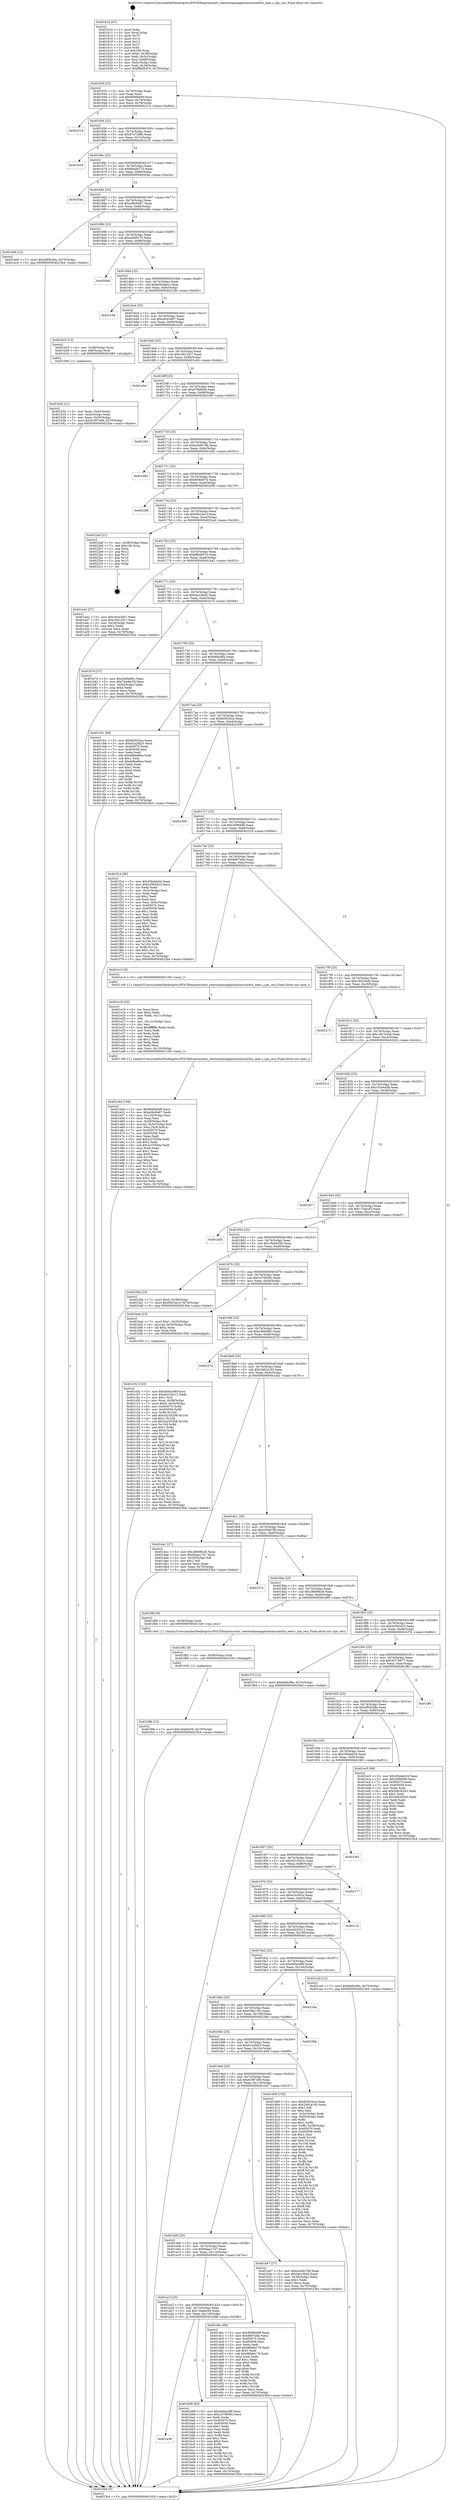 digraph "0x401610" {
  label = "0x401610 (/mnt/c/Users/mathe/Desktop/tcc/POCII/binaries/extr_reactosbaseapplicationscalcfun_ieee.c_rpn_reci_Final-ollvm.out::main(0))"
  labelloc = "t"
  node[shape=record]

  Entry [label="",width=0.3,height=0.3,shape=circle,fillcolor=black,style=filled]
  "0x40163f" [label="{
     0x40163f [23]\l
     | [instrs]\l
     &nbsp;&nbsp;0x40163f \<+3\>: mov -0x70(%rbp),%eax\l
     &nbsp;&nbsp;0x401642 \<+2\>: mov %eax,%ecx\l
     &nbsp;&nbsp;0x401644 \<+6\>: sub $0x8066bbf9,%ecx\l
     &nbsp;&nbsp;0x40164a \<+3\>: mov %eax,-0x74(%rbp)\l
     &nbsp;&nbsp;0x40164d \<+3\>: mov %ecx,-0x78(%rbp)\l
     &nbsp;&nbsp;0x401650 \<+6\>: je 0000000000402314 \<main+0xd04\>\l
  }"]
  "0x402314" [label="{
     0x402314\l
  }", style=dashed]
  "0x401656" [label="{
     0x401656 [22]\l
     | [instrs]\l
     &nbsp;&nbsp;0x401656 \<+5\>: jmp 000000000040165b \<main+0x4b\>\l
     &nbsp;&nbsp;0x40165b \<+3\>: mov -0x74(%rbp),%eax\l
     &nbsp;&nbsp;0x40165e \<+5\>: sub $0x87a72f86,%eax\l
     &nbsp;&nbsp;0x401663 \<+3\>: mov %eax,-0x7c(%rbp)\l
     &nbsp;&nbsp;0x401666 \<+6\>: je 0000000000401b19 \<main+0x509\>\l
  }"]
  Exit [label="",width=0.3,height=0.3,shape=circle,fillcolor=black,style=filled,peripheries=2]
  "0x401b19" [label="{
     0x401b19\l
  }", style=dashed]
  "0x40166c" [label="{
     0x40166c [22]\l
     | [instrs]\l
     &nbsp;&nbsp;0x40166c \<+5\>: jmp 0000000000401671 \<main+0x61\>\l
     &nbsp;&nbsp;0x401671 \<+3\>: mov -0x74(%rbp),%eax\l
     &nbsp;&nbsp;0x401674 \<+5\>: sub $0x9b4dd715,%eax\l
     &nbsp;&nbsp;0x401679 \<+3\>: mov %eax,-0x80(%rbp)\l
     &nbsp;&nbsp;0x40167c \<+6\>: je 000000000040204a \<main+0xa3a\>\l
  }"]
  "0x401f9b" [label="{
     0x401f9b [12]\l
     | [instrs]\l
     &nbsp;&nbsp;0x401f9b \<+7\>: movl $0x19a94256,-0x70(%rbp)\l
     &nbsp;&nbsp;0x401fa2 \<+5\>: jmp 00000000004023b4 \<main+0xda4\>\l
  }"]
  "0x40204a" [label="{
     0x40204a\l
  }", style=dashed]
  "0x401682" [label="{
     0x401682 [25]\l
     | [instrs]\l
     &nbsp;&nbsp;0x401682 \<+5\>: jmp 0000000000401687 \<main+0x77\>\l
     &nbsp;&nbsp;0x401687 \<+3\>: mov -0x74(%rbp),%eax\l
     &nbsp;&nbsp;0x40168a \<+5\>: sub $0xa08c6467,%eax\l
     &nbsp;&nbsp;0x40168f \<+6\>: mov %eax,-0x84(%rbp)\l
     &nbsp;&nbsp;0x401695 \<+6\>: je 0000000000401eb9 \<main+0x8a9\>\l
  }"]
  "0x401f92" [label="{
     0x401f92 [9]\l
     | [instrs]\l
     &nbsp;&nbsp;0x401f92 \<+4\>: mov -0x58(%rbp),%rdi\l
     &nbsp;&nbsp;0x401f96 \<+5\>: call 0000000000401030 \<free@plt\>\l
     | [calls]\l
     &nbsp;&nbsp;0x401030 \{1\} (unknown)\l
  }"]
  "0x401eb9" [label="{
     0x401eb9 [12]\l
     | [instrs]\l
     &nbsp;&nbsp;0x401eb9 \<+7\>: movl $0x2f65e28a,-0x70(%rbp)\l
     &nbsp;&nbsp;0x401ec0 \<+5\>: jmp 00000000004023b4 \<main+0xda4\>\l
  }"]
  "0x40169b" [label="{
     0x40169b [25]\l
     | [instrs]\l
     &nbsp;&nbsp;0x40169b \<+5\>: jmp 00000000004016a0 \<main+0x90\>\l
     &nbsp;&nbsp;0x4016a0 \<+3\>: mov -0x74(%rbp),%eax\l
     &nbsp;&nbsp;0x4016a3 \<+5\>: sub $0xaab0f170,%eax\l
     &nbsp;&nbsp;0x4016a8 \<+6\>: mov %eax,-0x88(%rbp)\l
     &nbsp;&nbsp;0x4016ae \<+6\>: je 00000000004020d0 \<main+0xac0\>\l
  }"]
  "0x401e4d" [label="{
     0x401e4d [108]\l
     | [instrs]\l
     &nbsp;&nbsp;0x401e4d \<+5\>: mov $0x8066bbf9,%ecx\l
     &nbsp;&nbsp;0x401e52 \<+5\>: mov $0xa08c6467,%edx\l
     &nbsp;&nbsp;0x401e57 \<+6\>: mov -0x120(%rbp),%esi\l
     &nbsp;&nbsp;0x401e5d \<+3\>: imul %eax,%esi\l
     &nbsp;&nbsp;0x401e60 \<+4\>: mov -0x58(%rbp),%r8\l
     &nbsp;&nbsp;0x401e64 \<+4\>: movslq -0x5c(%rbp),%r9\l
     &nbsp;&nbsp;0x401e68 \<+4\>: mov %esi,(%r8,%r9,4)\l
     &nbsp;&nbsp;0x401e6c \<+7\>: mov 0x405070,%eax\l
     &nbsp;&nbsp;0x401e73 \<+7\>: mov 0x405058,%esi\l
     &nbsp;&nbsp;0x401e7a \<+2\>: mov %eax,%edi\l
     &nbsp;&nbsp;0x401e7c \<+6\>: add $0x3c3765da,%edi\l
     &nbsp;&nbsp;0x401e82 \<+3\>: sub $0x1,%edi\l
     &nbsp;&nbsp;0x401e85 \<+6\>: sub $0x3c3765da,%edi\l
     &nbsp;&nbsp;0x401e8b \<+3\>: imul %edi,%eax\l
     &nbsp;&nbsp;0x401e8e \<+3\>: and $0x1,%eax\l
     &nbsp;&nbsp;0x401e91 \<+3\>: cmp $0x0,%eax\l
     &nbsp;&nbsp;0x401e94 \<+4\>: sete %r10b\l
     &nbsp;&nbsp;0x401e98 \<+3\>: cmp $0xa,%esi\l
     &nbsp;&nbsp;0x401e9b \<+4\>: setl %r11b\l
     &nbsp;&nbsp;0x401e9f \<+3\>: mov %r10b,%bl\l
     &nbsp;&nbsp;0x401ea2 \<+3\>: and %r11b,%bl\l
     &nbsp;&nbsp;0x401ea5 \<+3\>: xor %r11b,%r10b\l
     &nbsp;&nbsp;0x401ea8 \<+3\>: or %r10b,%bl\l
     &nbsp;&nbsp;0x401eab \<+3\>: test $0x1,%bl\l
     &nbsp;&nbsp;0x401eae \<+3\>: cmovne %edx,%ecx\l
     &nbsp;&nbsp;0x401eb1 \<+3\>: mov %ecx,-0x70(%rbp)\l
     &nbsp;&nbsp;0x401eb4 \<+5\>: jmp 00000000004023b4 \<main+0xda4\>\l
  }"]
  "0x4020d0" [label="{
     0x4020d0\l
  }", style=dashed]
  "0x4016b4" [label="{
     0x4016b4 [25]\l
     | [instrs]\l
     &nbsp;&nbsp;0x4016b4 \<+5\>: jmp 00000000004016b9 \<main+0xa9\>\l
     &nbsp;&nbsp;0x4016b9 \<+3\>: mov -0x74(%rbp),%eax\l
     &nbsp;&nbsp;0x4016bc \<+5\>: sub $0xb040decc,%eax\l
     &nbsp;&nbsp;0x4016c1 \<+6\>: mov %eax,-0x8c(%rbp)\l
     &nbsp;&nbsp;0x4016c7 \<+6\>: je 000000000040216b \<main+0xb5b\>\l
  }"]
  "0x401e19" [label="{
     0x401e19 [52]\l
     | [instrs]\l
     &nbsp;&nbsp;0x401e19 \<+2\>: xor %ecx,%ecx\l
     &nbsp;&nbsp;0x401e1b \<+5\>: mov $0x2,%edx\l
     &nbsp;&nbsp;0x401e20 \<+6\>: mov %edx,-0x11c(%rbp)\l
     &nbsp;&nbsp;0x401e26 \<+1\>: cltd\l
     &nbsp;&nbsp;0x401e27 \<+6\>: mov -0x11c(%rbp),%esi\l
     &nbsp;&nbsp;0x401e2d \<+2\>: idiv %esi\l
     &nbsp;&nbsp;0x401e2f \<+6\>: imul $0xfffffffe,%edx,%edx\l
     &nbsp;&nbsp;0x401e35 \<+2\>: mov %ecx,%edi\l
     &nbsp;&nbsp;0x401e37 \<+2\>: sub %edx,%edi\l
     &nbsp;&nbsp;0x401e39 \<+2\>: mov %ecx,%edx\l
     &nbsp;&nbsp;0x401e3b \<+3\>: sub $0x1,%edx\l
     &nbsp;&nbsp;0x401e3e \<+2\>: add %edx,%edi\l
     &nbsp;&nbsp;0x401e40 \<+2\>: sub %edi,%ecx\l
     &nbsp;&nbsp;0x401e42 \<+6\>: mov %ecx,-0x120(%rbp)\l
     &nbsp;&nbsp;0x401e48 \<+5\>: call 0000000000401160 \<next_i\>\l
     | [calls]\l
     &nbsp;&nbsp;0x401160 \{1\} (/mnt/c/Users/mathe/Desktop/tcc/POCII/binaries/extr_reactosbaseapplicationscalcfun_ieee.c_rpn_reci_Final-ollvm.out::next_i)\l
  }"]
  "0x40216b" [label="{
     0x40216b\l
  }", style=dashed]
  "0x4016cd" [label="{
     0x4016cd [25]\l
     | [instrs]\l
     &nbsp;&nbsp;0x4016cd \<+5\>: jmp 00000000004016d2 \<main+0xc2\>\l
     &nbsp;&nbsp;0x4016d2 \<+3\>: mov -0x74(%rbp),%eax\l
     &nbsp;&nbsp;0x4016d5 \<+5\>: sub $0xc0c43d07,%eax\l
     &nbsp;&nbsp;0x4016da \<+6\>: mov %eax,-0x90(%rbp)\l
     &nbsp;&nbsp;0x4016e0 \<+6\>: je 0000000000401b25 \<main+0x515\>\l
  }"]
  "0x401c02" [label="{
     0x401c02 [163]\l
     | [instrs]\l
     &nbsp;&nbsp;0x401c02 \<+5\>: mov $0x4b0acd8f,%ecx\l
     &nbsp;&nbsp;0x401c07 \<+5\>: mov $0x44220c12,%edx\l
     &nbsp;&nbsp;0x401c0c \<+3\>: mov $0x1,%sil\l
     &nbsp;&nbsp;0x401c0f \<+4\>: mov %rax,-0x58(%rbp)\l
     &nbsp;&nbsp;0x401c13 \<+7\>: movl $0x0,-0x5c(%rbp)\l
     &nbsp;&nbsp;0x401c1a \<+8\>: mov 0x405070,%r8d\l
     &nbsp;&nbsp;0x401c22 \<+8\>: mov 0x405058,%r9d\l
     &nbsp;&nbsp;0x401c2a \<+3\>: mov %r8d,%r10d\l
     &nbsp;&nbsp;0x401c2d \<+7\>: add $0x3a235208,%r10d\l
     &nbsp;&nbsp;0x401c34 \<+4\>: sub $0x1,%r10d\l
     &nbsp;&nbsp;0x401c38 \<+7\>: sub $0x3a235208,%r10d\l
     &nbsp;&nbsp;0x401c3f \<+4\>: imul %r10d,%r8d\l
     &nbsp;&nbsp;0x401c43 \<+4\>: and $0x1,%r8d\l
     &nbsp;&nbsp;0x401c47 \<+4\>: cmp $0x0,%r8d\l
     &nbsp;&nbsp;0x401c4b \<+4\>: sete %r11b\l
     &nbsp;&nbsp;0x401c4f \<+4\>: cmp $0xa,%r9d\l
     &nbsp;&nbsp;0x401c53 \<+3\>: setl %bl\l
     &nbsp;&nbsp;0x401c56 \<+3\>: mov %r11b,%r14b\l
     &nbsp;&nbsp;0x401c59 \<+4\>: xor $0xff,%r14b\l
     &nbsp;&nbsp;0x401c5d \<+3\>: mov %bl,%r15b\l
     &nbsp;&nbsp;0x401c60 \<+4\>: xor $0xff,%r15b\l
     &nbsp;&nbsp;0x401c64 \<+4\>: xor $0x1,%sil\l
     &nbsp;&nbsp;0x401c68 \<+3\>: mov %r14b,%r12b\l
     &nbsp;&nbsp;0x401c6b \<+4\>: and $0xff,%r12b\l
     &nbsp;&nbsp;0x401c6f \<+3\>: and %sil,%r11b\l
     &nbsp;&nbsp;0x401c72 \<+3\>: mov %r15b,%r13b\l
     &nbsp;&nbsp;0x401c75 \<+4\>: and $0xff,%r13b\l
     &nbsp;&nbsp;0x401c79 \<+3\>: and %sil,%bl\l
     &nbsp;&nbsp;0x401c7c \<+3\>: or %r11b,%r12b\l
     &nbsp;&nbsp;0x401c7f \<+3\>: or %bl,%r13b\l
     &nbsp;&nbsp;0x401c82 \<+3\>: xor %r13b,%r12b\l
     &nbsp;&nbsp;0x401c85 \<+3\>: or %r15b,%r14b\l
     &nbsp;&nbsp;0x401c88 \<+4\>: xor $0xff,%r14b\l
     &nbsp;&nbsp;0x401c8c \<+4\>: or $0x1,%sil\l
     &nbsp;&nbsp;0x401c90 \<+3\>: and %sil,%r14b\l
     &nbsp;&nbsp;0x401c93 \<+3\>: or %r14b,%r12b\l
     &nbsp;&nbsp;0x401c96 \<+4\>: test $0x1,%r12b\l
     &nbsp;&nbsp;0x401c9a \<+3\>: cmovne %edx,%ecx\l
     &nbsp;&nbsp;0x401c9d \<+3\>: mov %ecx,-0x70(%rbp)\l
     &nbsp;&nbsp;0x401ca0 \<+5\>: jmp 00000000004023b4 \<main+0xda4\>\l
  }"]
  "0x401b25" [label="{
     0x401b25 [13]\l
     | [instrs]\l
     &nbsp;&nbsp;0x401b25 \<+4\>: mov -0x48(%rbp),%rax\l
     &nbsp;&nbsp;0x401b29 \<+4\>: mov 0x8(%rax),%rdi\l
     &nbsp;&nbsp;0x401b2d \<+5\>: call 0000000000401060 \<atoi@plt\>\l
     | [calls]\l
     &nbsp;&nbsp;0x401060 \{1\} (unknown)\l
  }"]
  "0x4016e6" [label="{
     0x4016e6 [25]\l
     | [instrs]\l
     &nbsp;&nbsp;0x4016e6 \<+5\>: jmp 00000000004016eb \<main+0xdb\>\l
     &nbsp;&nbsp;0x4016eb \<+3\>: mov -0x74(%rbp),%eax\l
     &nbsp;&nbsp;0x4016ee \<+5\>: sub $0xc5d125c7,%eax\l
     &nbsp;&nbsp;0x4016f3 \<+6\>: mov %eax,-0x94(%rbp)\l
     &nbsp;&nbsp;0x4016f9 \<+6\>: je 0000000000401a5d \<main+0x44d\>\l
  }"]
  "0x401a38" [label="{
     0x401a38\l
  }", style=dashed]
  "0x401a5d" [label="{
     0x401a5d\l
  }", style=dashed]
  "0x4016ff" [label="{
     0x4016ff [25]\l
     | [instrs]\l
     &nbsp;&nbsp;0x4016ff \<+5\>: jmp 0000000000401704 \<main+0xf4\>\l
     &nbsp;&nbsp;0x401704 \<+3\>: mov -0x74(%rbp),%eax\l
     &nbsp;&nbsp;0x401707 \<+5\>: sub $0xd7f6d93b,%eax\l
     &nbsp;&nbsp;0x40170c \<+6\>: mov %eax,-0x98(%rbp)\l
     &nbsp;&nbsp;0x401712 \<+6\>: je 0000000000401fd5 \<main+0x9c5\>\l
  }"]
  "0x401b98" [label="{
     0x401b98 [83]\l
     | [instrs]\l
     &nbsp;&nbsp;0x401b98 \<+5\>: mov $0x4b0acd8f,%eax\l
     &nbsp;&nbsp;0x401b9d \<+5\>: mov $0x1e70859c,%ecx\l
     &nbsp;&nbsp;0x401ba2 \<+2\>: xor %edx,%edx\l
     &nbsp;&nbsp;0x401ba4 \<+7\>: mov 0x405070,%esi\l
     &nbsp;&nbsp;0x401bab \<+7\>: mov 0x405058,%edi\l
     &nbsp;&nbsp;0x401bb2 \<+3\>: sub $0x1,%edx\l
     &nbsp;&nbsp;0x401bb5 \<+3\>: mov %esi,%r8d\l
     &nbsp;&nbsp;0x401bb8 \<+3\>: add %edx,%r8d\l
     &nbsp;&nbsp;0x401bbb \<+4\>: imul %r8d,%esi\l
     &nbsp;&nbsp;0x401bbf \<+3\>: and $0x1,%esi\l
     &nbsp;&nbsp;0x401bc2 \<+3\>: cmp $0x0,%esi\l
     &nbsp;&nbsp;0x401bc5 \<+4\>: sete %r9b\l
     &nbsp;&nbsp;0x401bc9 \<+3\>: cmp $0xa,%edi\l
     &nbsp;&nbsp;0x401bcc \<+4\>: setl %r10b\l
     &nbsp;&nbsp;0x401bd0 \<+3\>: mov %r9b,%r11b\l
     &nbsp;&nbsp;0x401bd3 \<+3\>: and %r10b,%r11b\l
     &nbsp;&nbsp;0x401bd6 \<+3\>: xor %r10b,%r9b\l
     &nbsp;&nbsp;0x401bd9 \<+3\>: or %r9b,%r11b\l
     &nbsp;&nbsp;0x401bdc \<+4\>: test $0x1,%r11b\l
     &nbsp;&nbsp;0x401be0 \<+3\>: cmovne %ecx,%eax\l
     &nbsp;&nbsp;0x401be3 \<+3\>: mov %eax,-0x70(%rbp)\l
     &nbsp;&nbsp;0x401be6 \<+5\>: jmp 00000000004023b4 \<main+0xda4\>\l
  }"]
  "0x401fd5" [label="{
     0x401fd5\l
  }", style=dashed]
  "0x401718" [label="{
     0x401718 [25]\l
     | [instrs]\l
     &nbsp;&nbsp;0x401718 \<+5\>: jmp 000000000040171d \<main+0x10d\>\l
     &nbsp;&nbsp;0x40171d \<+3\>: mov -0x74(%rbp),%eax\l
     &nbsp;&nbsp;0x401720 \<+5\>: sub $0xe2e0b7db,%eax\l
     &nbsp;&nbsp;0x401725 \<+6\>: mov %eax,-0x9c(%rbp)\l
     &nbsp;&nbsp;0x40172b \<+6\>: je 0000000000401b62 \<main+0x552\>\l
  }"]
  "0x401a1f" [label="{
     0x401a1f [25]\l
     | [instrs]\l
     &nbsp;&nbsp;0x401a1f \<+5\>: jmp 0000000000401a24 \<main+0x414\>\l
     &nbsp;&nbsp;0x401a24 \<+3\>: mov -0x74(%rbp),%eax\l
     &nbsp;&nbsp;0x401a27 \<+5\>: sub $0x744dec59,%eax\l
     &nbsp;&nbsp;0x401a2c \<+6\>: mov %eax,-0x118(%rbp)\l
     &nbsp;&nbsp;0x401a32 \<+6\>: je 0000000000401b98 \<main+0x588\>\l
  }"]
  "0x401b62" [label="{
     0x401b62\l
  }", style=dashed]
  "0x401731" [label="{
     0x401731 [25]\l
     | [instrs]\l
     &nbsp;&nbsp;0x401731 \<+5\>: jmp 0000000000401736 \<main+0x126\>\l
     &nbsp;&nbsp;0x401736 \<+3\>: mov -0x74(%rbp),%eax\l
     &nbsp;&nbsp;0x401739 \<+5\>: sub $0xf0084074,%eax\l
     &nbsp;&nbsp;0x40173e \<+6\>: mov %eax,-0xa0(%rbp)\l
     &nbsp;&nbsp;0x401744 \<+6\>: je 0000000000402289 \<main+0xc79\>\l
  }"]
  "0x401dbc" [label="{
     0x401dbc [88]\l
     | [instrs]\l
     &nbsp;&nbsp;0x401dbc \<+5\>: mov $0x8066bbf9,%eax\l
     &nbsp;&nbsp;0x401dc1 \<+5\>: mov $0x8667abb,%ecx\l
     &nbsp;&nbsp;0x401dc6 \<+7\>: mov 0x405070,%edx\l
     &nbsp;&nbsp;0x401dcd \<+7\>: mov 0x405058,%esi\l
     &nbsp;&nbsp;0x401dd4 \<+2\>: mov %edx,%edi\l
     &nbsp;&nbsp;0x401dd6 \<+6\>: add $0x96b9e178,%edi\l
     &nbsp;&nbsp;0x401ddc \<+3\>: sub $0x1,%edi\l
     &nbsp;&nbsp;0x401ddf \<+6\>: sub $0x96b9e178,%edi\l
     &nbsp;&nbsp;0x401de5 \<+3\>: imul %edi,%edx\l
     &nbsp;&nbsp;0x401de8 \<+3\>: and $0x1,%edx\l
     &nbsp;&nbsp;0x401deb \<+3\>: cmp $0x0,%edx\l
     &nbsp;&nbsp;0x401dee \<+4\>: sete %r8b\l
     &nbsp;&nbsp;0x401df2 \<+3\>: cmp $0xa,%esi\l
     &nbsp;&nbsp;0x401df5 \<+4\>: setl %r9b\l
     &nbsp;&nbsp;0x401df9 \<+3\>: mov %r8b,%r10b\l
     &nbsp;&nbsp;0x401dfc \<+3\>: and %r9b,%r10b\l
     &nbsp;&nbsp;0x401dff \<+3\>: xor %r9b,%r8b\l
     &nbsp;&nbsp;0x401e02 \<+3\>: or %r8b,%r10b\l
     &nbsp;&nbsp;0x401e05 \<+4\>: test $0x1,%r10b\l
     &nbsp;&nbsp;0x401e09 \<+3\>: cmovne %ecx,%eax\l
     &nbsp;&nbsp;0x401e0c \<+3\>: mov %eax,-0x70(%rbp)\l
     &nbsp;&nbsp;0x401e0f \<+5\>: jmp 00000000004023b4 \<main+0xda4\>\l
  }"]
  "0x402289" [label="{
     0x402289\l
  }", style=dashed]
  "0x40174a" [label="{
     0x40174a [25]\l
     | [instrs]\l
     &nbsp;&nbsp;0x40174a \<+5\>: jmp 000000000040174f \<main+0x13f\>\l
     &nbsp;&nbsp;0x40174f \<+3\>: mov -0x74(%rbp),%eax\l
     &nbsp;&nbsp;0x401752 \<+5\>: sub $0xf5b1be1f,%eax\l
     &nbsp;&nbsp;0x401757 \<+6\>: mov %eax,-0xa4(%rbp)\l
     &nbsp;&nbsp;0x40175d \<+6\>: je 00000000004022ad \<main+0xc9d\>\l
  }"]
  "0x401a06" [label="{
     0x401a06 [25]\l
     | [instrs]\l
     &nbsp;&nbsp;0x401a06 \<+5\>: jmp 0000000000401a0b \<main+0x3fb\>\l
     &nbsp;&nbsp;0x401a0b \<+3\>: mov -0x74(%rbp),%eax\l
     &nbsp;&nbsp;0x401a0e \<+5\>: sub $0x6baa1747,%eax\l
     &nbsp;&nbsp;0x401a13 \<+6\>: mov %eax,-0x114(%rbp)\l
     &nbsp;&nbsp;0x401a19 \<+6\>: je 0000000000401dbc \<main+0x7ac\>\l
  }"]
  "0x4022ad" [label="{
     0x4022ad [21]\l
     | [instrs]\l
     &nbsp;&nbsp;0x4022ad \<+3\>: mov -0x38(%rbp),%eax\l
     &nbsp;&nbsp;0x4022b0 \<+7\>: add $0x108,%rsp\l
     &nbsp;&nbsp;0x4022b7 \<+1\>: pop %rbx\l
     &nbsp;&nbsp;0x4022b8 \<+2\>: pop %r12\l
     &nbsp;&nbsp;0x4022ba \<+2\>: pop %r13\l
     &nbsp;&nbsp;0x4022bc \<+2\>: pop %r14\l
     &nbsp;&nbsp;0x4022be \<+2\>: pop %r15\l
     &nbsp;&nbsp;0x4022c0 \<+1\>: pop %rbp\l
     &nbsp;&nbsp;0x4022c1 \<+1\>: ret\l
  }"]
  "0x401763" [label="{
     0x401763 [25]\l
     | [instrs]\l
     &nbsp;&nbsp;0x401763 \<+5\>: jmp 0000000000401768 \<main+0x158\>\l
     &nbsp;&nbsp;0x401768 \<+3\>: mov -0x74(%rbp),%eax\l
     &nbsp;&nbsp;0x40176b \<+5\>: sub $0xf8b06470,%eax\l
     &nbsp;&nbsp;0x401770 \<+6\>: mov %eax,-0xa8(%rbp)\l
     &nbsp;&nbsp;0x401776 \<+6\>: je 0000000000401a42 \<main+0x432\>\l
  }"]
  "0x401b47" [label="{
     0x401b47 [27]\l
     | [instrs]\l
     &nbsp;&nbsp;0x401b47 \<+5\>: mov $0xe2e0b7db,%eax\l
     &nbsp;&nbsp;0x401b4c \<+5\>: mov $0xfae10b45,%ecx\l
     &nbsp;&nbsp;0x401b51 \<+3\>: mov -0x30(%rbp),%edx\l
     &nbsp;&nbsp;0x401b54 \<+3\>: cmp $0x1,%edx\l
     &nbsp;&nbsp;0x401b57 \<+3\>: cmovl %ecx,%eax\l
     &nbsp;&nbsp;0x401b5a \<+3\>: mov %eax,-0x70(%rbp)\l
     &nbsp;&nbsp;0x401b5d \<+5\>: jmp 00000000004023b4 \<main+0xda4\>\l
  }"]
  "0x401a42" [label="{
     0x401a42 [27]\l
     | [instrs]\l
     &nbsp;&nbsp;0x401a42 \<+5\>: mov $0xc0c43d07,%eax\l
     &nbsp;&nbsp;0x401a47 \<+5\>: mov $0xc5d125c7,%ecx\l
     &nbsp;&nbsp;0x401a4c \<+3\>: mov -0x34(%rbp),%edx\l
     &nbsp;&nbsp;0x401a4f \<+3\>: cmp $0x2,%edx\l
     &nbsp;&nbsp;0x401a52 \<+3\>: cmovne %ecx,%eax\l
     &nbsp;&nbsp;0x401a55 \<+3\>: mov %eax,-0x70(%rbp)\l
     &nbsp;&nbsp;0x401a58 \<+5\>: jmp 00000000004023b4 \<main+0xda4\>\l
  }"]
  "0x40177c" [label="{
     0x40177c [25]\l
     | [instrs]\l
     &nbsp;&nbsp;0x40177c \<+5\>: jmp 0000000000401781 \<main+0x171\>\l
     &nbsp;&nbsp;0x401781 \<+3\>: mov -0x74(%rbp),%eax\l
     &nbsp;&nbsp;0x401784 \<+5\>: sub $0xfae10b45,%eax\l
     &nbsp;&nbsp;0x401789 \<+6\>: mov %eax,-0xac(%rbp)\l
     &nbsp;&nbsp;0x40178f \<+6\>: je 0000000000401b7d \<main+0x56d\>\l
  }"]
  "0x4023b4" [label="{
     0x4023b4 [5]\l
     | [instrs]\l
     &nbsp;&nbsp;0x4023b4 \<+5\>: jmp 000000000040163f \<main+0x2f\>\l
  }"]
  "0x401610" [label="{
     0x401610 [47]\l
     | [instrs]\l
     &nbsp;&nbsp;0x401610 \<+1\>: push %rbp\l
     &nbsp;&nbsp;0x401611 \<+3\>: mov %rsp,%rbp\l
     &nbsp;&nbsp;0x401614 \<+2\>: push %r15\l
     &nbsp;&nbsp;0x401616 \<+2\>: push %r14\l
     &nbsp;&nbsp;0x401618 \<+2\>: push %r13\l
     &nbsp;&nbsp;0x40161a \<+2\>: push %r12\l
     &nbsp;&nbsp;0x40161c \<+1\>: push %rbx\l
     &nbsp;&nbsp;0x40161d \<+7\>: sub $0x108,%rsp\l
     &nbsp;&nbsp;0x401624 \<+7\>: movl $0x0,-0x38(%rbp)\l
     &nbsp;&nbsp;0x40162b \<+3\>: mov %edi,-0x3c(%rbp)\l
     &nbsp;&nbsp;0x40162e \<+4\>: mov %rsi,-0x48(%rbp)\l
     &nbsp;&nbsp;0x401632 \<+3\>: mov -0x3c(%rbp),%edi\l
     &nbsp;&nbsp;0x401635 \<+3\>: mov %edi,-0x34(%rbp)\l
     &nbsp;&nbsp;0x401638 \<+7\>: movl $0xf8b06470,-0x70(%rbp)\l
  }"]
  "0x401b32" [label="{
     0x401b32 [21]\l
     | [instrs]\l
     &nbsp;&nbsp;0x401b32 \<+3\>: mov %eax,-0x4c(%rbp)\l
     &nbsp;&nbsp;0x401b35 \<+3\>: mov -0x4c(%rbp),%eax\l
     &nbsp;&nbsp;0x401b38 \<+3\>: mov %eax,-0x30(%rbp)\l
     &nbsp;&nbsp;0x401b3b \<+7\>: movl $0x61f87ed9,-0x70(%rbp)\l
     &nbsp;&nbsp;0x401b42 \<+5\>: jmp 00000000004023b4 \<main+0xda4\>\l
  }"]
  "0x4019ed" [label="{
     0x4019ed [25]\l
     | [instrs]\l
     &nbsp;&nbsp;0x4019ed \<+5\>: jmp 00000000004019f2 \<main+0x3e2\>\l
     &nbsp;&nbsp;0x4019f2 \<+3\>: mov -0x74(%rbp),%eax\l
     &nbsp;&nbsp;0x4019f5 \<+5\>: sub $0x61f87ed9,%eax\l
     &nbsp;&nbsp;0x4019fa \<+6\>: mov %eax,-0x110(%rbp)\l
     &nbsp;&nbsp;0x401a00 \<+6\>: je 0000000000401b47 \<main+0x537\>\l
  }"]
  "0x401b7d" [label="{
     0x401b7d [27]\l
     | [instrs]\l
     &nbsp;&nbsp;0x401b7d \<+5\>: mov $0x246b6f0c,%eax\l
     &nbsp;&nbsp;0x401b82 \<+5\>: mov $0x744dec59,%ecx\l
     &nbsp;&nbsp;0x401b87 \<+3\>: mov -0x30(%rbp),%edx\l
     &nbsp;&nbsp;0x401b8a \<+3\>: cmp $0x0,%edx\l
     &nbsp;&nbsp;0x401b8d \<+3\>: cmove %ecx,%eax\l
     &nbsp;&nbsp;0x401b90 \<+3\>: mov %eax,-0x70(%rbp)\l
     &nbsp;&nbsp;0x401b93 \<+5\>: jmp 00000000004023b4 \<main+0xda4\>\l
  }"]
  "0x401795" [label="{
     0x401795 [25]\l
     | [instrs]\l
     &nbsp;&nbsp;0x401795 \<+5\>: jmp 000000000040179a \<main+0x18a\>\l
     &nbsp;&nbsp;0x40179a \<+3\>: mov -0x74(%rbp),%eax\l
     &nbsp;&nbsp;0x40179d \<+5\>: sub $0xfdd0cf8a,%eax\l
     &nbsp;&nbsp;0x4017a2 \<+6\>: mov %eax,-0xb0(%rbp)\l
     &nbsp;&nbsp;0x4017a8 \<+6\>: je 0000000000401cb1 \<main+0x6a1\>\l
  }"]
  "0x401d09" [label="{
     0x401d09 [152]\l
     | [instrs]\l
     &nbsp;&nbsp;0x401d09 \<+5\>: mov $0xfe3034ca,%eax\l
     &nbsp;&nbsp;0x401d0e \<+5\>: mov $0x2482a193,%ecx\l
     &nbsp;&nbsp;0x401d13 \<+2\>: mov $0x1,%dl\l
     &nbsp;&nbsp;0x401d15 \<+2\>: xor %esi,%esi\l
     &nbsp;&nbsp;0x401d17 \<+3\>: mov -0x5c(%rbp),%edi\l
     &nbsp;&nbsp;0x401d1a \<+3\>: cmp -0x50(%rbp),%edi\l
     &nbsp;&nbsp;0x401d1d \<+4\>: setl %r8b\l
     &nbsp;&nbsp;0x401d21 \<+4\>: and $0x1,%r8b\l
     &nbsp;&nbsp;0x401d25 \<+4\>: mov %r8b,-0x29(%rbp)\l
     &nbsp;&nbsp;0x401d29 \<+7\>: mov 0x405070,%edi\l
     &nbsp;&nbsp;0x401d30 \<+8\>: mov 0x405058,%r9d\l
     &nbsp;&nbsp;0x401d38 \<+3\>: sub $0x1,%esi\l
     &nbsp;&nbsp;0x401d3b \<+3\>: mov %edi,%r10d\l
     &nbsp;&nbsp;0x401d3e \<+3\>: add %esi,%r10d\l
     &nbsp;&nbsp;0x401d41 \<+4\>: imul %r10d,%edi\l
     &nbsp;&nbsp;0x401d45 \<+3\>: and $0x1,%edi\l
     &nbsp;&nbsp;0x401d48 \<+3\>: cmp $0x0,%edi\l
     &nbsp;&nbsp;0x401d4b \<+4\>: sete %r8b\l
     &nbsp;&nbsp;0x401d4f \<+4\>: cmp $0xa,%r9d\l
     &nbsp;&nbsp;0x401d53 \<+4\>: setl %r11b\l
     &nbsp;&nbsp;0x401d57 \<+3\>: mov %r8b,%bl\l
     &nbsp;&nbsp;0x401d5a \<+3\>: xor $0xff,%bl\l
     &nbsp;&nbsp;0x401d5d \<+3\>: mov %r11b,%r14b\l
     &nbsp;&nbsp;0x401d60 \<+4\>: xor $0xff,%r14b\l
     &nbsp;&nbsp;0x401d64 \<+3\>: xor $0x1,%dl\l
     &nbsp;&nbsp;0x401d67 \<+3\>: mov %bl,%r15b\l
     &nbsp;&nbsp;0x401d6a \<+4\>: and $0xff,%r15b\l
     &nbsp;&nbsp;0x401d6e \<+3\>: and %dl,%r8b\l
     &nbsp;&nbsp;0x401d71 \<+3\>: mov %r14b,%r12b\l
     &nbsp;&nbsp;0x401d74 \<+4\>: and $0xff,%r12b\l
     &nbsp;&nbsp;0x401d78 \<+3\>: and %dl,%r11b\l
     &nbsp;&nbsp;0x401d7b \<+3\>: or %r8b,%r15b\l
     &nbsp;&nbsp;0x401d7e \<+3\>: or %r11b,%r12b\l
     &nbsp;&nbsp;0x401d81 \<+3\>: xor %r12b,%r15b\l
     &nbsp;&nbsp;0x401d84 \<+3\>: or %r14b,%bl\l
     &nbsp;&nbsp;0x401d87 \<+3\>: xor $0xff,%bl\l
     &nbsp;&nbsp;0x401d8a \<+3\>: or $0x1,%dl\l
     &nbsp;&nbsp;0x401d8d \<+2\>: and %dl,%bl\l
     &nbsp;&nbsp;0x401d8f \<+3\>: or %bl,%r15b\l
     &nbsp;&nbsp;0x401d92 \<+4\>: test $0x1,%r15b\l
     &nbsp;&nbsp;0x401d96 \<+3\>: cmovne %ecx,%eax\l
     &nbsp;&nbsp;0x401d99 \<+3\>: mov %eax,-0x70(%rbp)\l
     &nbsp;&nbsp;0x401d9c \<+5\>: jmp 00000000004023b4 \<main+0xda4\>\l
  }"]
  "0x401cb1" [label="{
     0x401cb1 [88]\l
     | [instrs]\l
     &nbsp;&nbsp;0x401cb1 \<+5\>: mov $0xfe3034ca,%eax\l
     &nbsp;&nbsp;0x401cb6 \<+5\>: mov $0x61a2fd23,%ecx\l
     &nbsp;&nbsp;0x401cbb \<+7\>: mov 0x405070,%edx\l
     &nbsp;&nbsp;0x401cc2 \<+7\>: mov 0x405058,%esi\l
     &nbsp;&nbsp;0x401cc9 \<+2\>: mov %edx,%edi\l
     &nbsp;&nbsp;0x401ccb \<+6\>: add $0x6d8ad6ee,%edi\l
     &nbsp;&nbsp;0x401cd1 \<+3\>: sub $0x1,%edi\l
     &nbsp;&nbsp;0x401cd4 \<+6\>: sub $0x6d8ad6ee,%edi\l
     &nbsp;&nbsp;0x401cda \<+3\>: imul %edi,%edx\l
     &nbsp;&nbsp;0x401cdd \<+3\>: and $0x1,%edx\l
     &nbsp;&nbsp;0x401ce0 \<+3\>: cmp $0x0,%edx\l
     &nbsp;&nbsp;0x401ce3 \<+4\>: sete %r8b\l
     &nbsp;&nbsp;0x401ce7 \<+3\>: cmp $0xa,%esi\l
     &nbsp;&nbsp;0x401cea \<+4\>: setl %r9b\l
     &nbsp;&nbsp;0x401cee \<+3\>: mov %r8b,%r10b\l
     &nbsp;&nbsp;0x401cf1 \<+3\>: and %r9b,%r10b\l
     &nbsp;&nbsp;0x401cf4 \<+3\>: xor %r9b,%r8b\l
     &nbsp;&nbsp;0x401cf7 \<+3\>: or %r8b,%r10b\l
     &nbsp;&nbsp;0x401cfa \<+4\>: test $0x1,%r10b\l
     &nbsp;&nbsp;0x401cfe \<+3\>: cmovne %ecx,%eax\l
     &nbsp;&nbsp;0x401d01 \<+3\>: mov %eax,-0x70(%rbp)\l
     &nbsp;&nbsp;0x401d04 \<+5\>: jmp 00000000004023b4 \<main+0xda4\>\l
  }"]
  "0x4017ae" [label="{
     0x4017ae [25]\l
     | [instrs]\l
     &nbsp;&nbsp;0x4017ae \<+5\>: jmp 00000000004017b3 \<main+0x1a3\>\l
     &nbsp;&nbsp;0x4017b3 \<+3\>: mov -0x74(%rbp),%eax\l
     &nbsp;&nbsp;0x4017b6 \<+5\>: sub $0xfe3034ca,%eax\l
     &nbsp;&nbsp;0x4017bb \<+6\>: mov %eax,-0xb4(%rbp)\l
     &nbsp;&nbsp;0x4017c1 \<+6\>: je 0000000000402308 \<main+0xcf8\>\l
  }"]
  "0x4019d4" [label="{
     0x4019d4 [25]\l
     | [instrs]\l
     &nbsp;&nbsp;0x4019d4 \<+5\>: jmp 00000000004019d9 \<main+0x3c9\>\l
     &nbsp;&nbsp;0x4019d9 \<+3\>: mov -0x74(%rbp),%eax\l
     &nbsp;&nbsp;0x4019dc \<+5\>: sub $0x61a2fd23,%eax\l
     &nbsp;&nbsp;0x4019e1 \<+6\>: mov %eax,-0x10c(%rbp)\l
     &nbsp;&nbsp;0x4019e7 \<+6\>: je 0000000000401d09 \<main+0x6f9\>\l
  }"]
  "0x402308" [label="{
     0x402308\l
  }", style=dashed]
  "0x4017c7" [label="{
     0x4017c7 [25]\l
     | [instrs]\l
     &nbsp;&nbsp;0x4017c7 \<+5\>: jmp 00000000004017cc \<main+0x1bc\>\l
     &nbsp;&nbsp;0x4017cc \<+3\>: mov -0x74(%rbp),%eax\l
     &nbsp;&nbsp;0x4017cf \<+5\>: sub $0x2099498,%eax\l
     &nbsp;&nbsp;0x4017d4 \<+6\>: mov %eax,-0xb8(%rbp)\l
     &nbsp;&nbsp;0x4017da \<+6\>: je 0000000000401f1d \<main+0x90d\>\l
  }"]
  "0x40239b" [label="{
     0x40239b\l
  }", style=dashed]
  "0x401f1d" [label="{
     0x401f1d [96]\l
     | [instrs]\l
     &nbsp;&nbsp;0x401f1d \<+5\>: mov $0x35bdab34,%eax\l
     &nbsp;&nbsp;0x401f22 \<+5\>: mov $0x2e563d23,%ecx\l
     &nbsp;&nbsp;0x401f27 \<+2\>: xor %edx,%edx\l
     &nbsp;&nbsp;0x401f29 \<+3\>: mov -0x5c(%rbp),%esi\l
     &nbsp;&nbsp;0x401f2c \<+2\>: mov %edx,%edi\l
     &nbsp;&nbsp;0x401f2e \<+3\>: sub $0x1,%edi\l
     &nbsp;&nbsp;0x401f31 \<+2\>: sub %edi,%esi\l
     &nbsp;&nbsp;0x401f33 \<+3\>: mov %esi,-0x5c(%rbp)\l
     &nbsp;&nbsp;0x401f36 \<+7\>: mov 0x405070,%esi\l
     &nbsp;&nbsp;0x401f3d \<+7\>: mov 0x405058,%edi\l
     &nbsp;&nbsp;0x401f44 \<+3\>: sub $0x1,%edx\l
     &nbsp;&nbsp;0x401f47 \<+3\>: mov %esi,%r8d\l
     &nbsp;&nbsp;0x401f4a \<+3\>: add %edx,%r8d\l
     &nbsp;&nbsp;0x401f4d \<+4\>: imul %r8d,%esi\l
     &nbsp;&nbsp;0x401f51 \<+3\>: and $0x1,%esi\l
     &nbsp;&nbsp;0x401f54 \<+3\>: cmp $0x0,%esi\l
     &nbsp;&nbsp;0x401f57 \<+4\>: sete %r9b\l
     &nbsp;&nbsp;0x401f5b \<+3\>: cmp $0xa,%edi\l
     &nbsp;&nbsp;0x401f5e \<+4\>: setl %r10b\l
     &nbsp;&nbsp;0x401f62 \<+3\>: mov %r9b,%r11b\l
     &nbsp;&nbsp;0x401f65 \<+3\>: and %r10b,%r11b\l
     &nbsp;&nbsp;0x401f68 \<+3\>: xor %r10b,%r9b\l
     &nbsp;&nbsp;0x401f6b \<+3\>: or %r9b,%r11b\l
     &nbsp;&nbsp;0x401f6e \<+4\>: test $0x1,%r11b\l
     &nbsp;&nbsp;0x401f72 \<+3\>: cmovne %ecx,%eax\l
     &nbsp;&nbsp;0x401f75 \<+3\>: mov %eax,-0x70(%rbp)\l
     &nbsp;&nbsp;0x401f78 \<+5\>: jmp 00000000004023b4 \<main+0xda4\>\l
  }"]
  "0x4017e0" [label="{
     0x4017e0 [25]\l
     | [instrs]\l
     &nbsp;&nbsp;0x4017e0 \<+5\>: jmp 00000000004017e5 \<main+0x1d5\>\l
     &nbsp;&nbsp;0x4017e5 \<+3\>: mov -0x74(%rbp),%eax\l
     &nbsp;&nbsp;0x4017e8 \<+5\>: sub $0x8667abb,%eax\l
     &nbsp;&nbsp;0x4017ed \<+6\>: mov %eax,-0xbc(%rbp)\l
     &nbsp;&nbsp;0x4017f3 \<+6\>: je 0000000000401e14 \<main+0x804\>\l
  }"]
  "0x4019bb" [label="{
     0x4019bb [25]\l
     | [instrs]\l
     &nbsp;&nbsp;0x4019bb \<+5\>: jmp 00000000004019c0 \<main+0x3b0\>\l
     &nbsp;&nbsp;0x4019c0 \<+3\>: mov -0x74(%rbp),%eax\l
     &nbsp;&nbsp;0x4019c3 \<+5\>: sub $0x558e15fc,%eax\l
     &nbsp;&nbsp;0x4019c8 \<+6\>: mov %eax,-0x108(%rbp)\l
     &nbsp;&nbsp;0x4019ce \<+6\>: je 000000000040239b \<main+0xd8b\>\l
  }"]
  "0x401e14" [label="{
     0x401e14 [5]\l
     | [instrs]\l
     &nbsp;&nbsp;0x401e14 \<+5\>: call 0000000000401160 \<next_i\>\l
     | [calls]\l
     &nbsp;&nbsp;0x401160 \{1\} (/mnt/c/Users/mathe/Desktop/tcc/POCII/binaries/extr_reactosbaseapplicationscalcfun_ieee.c_rpn_reci_Final-ollvm.out::next_i)\l
  }"]
  "0x4017f9" [label="{
     0x4017f9 [25]\l
     | [instrs]\l
     &nbsp;&nbsp;0x4017f9 \<+5\>: jmp 00000000004017fe \<main+0x1ee\>\l
     &nbsp;&nbsp;0x4017fe \<+3\>: mov -0x74(%rbp),%eax\l
     &nbsp;&nbsp;0x401801 \<+5\>: sub $0x10d25edb,%eax\l
     &nbsp;&nbsp;0x401806 \<+6\>: mov %eax,-0xc0(%rbp)\l
     &nbsp;&nbsp;0x40180c \<+6\>: je 0000000000402271 \<main+0xc61\>\l
  }"]
  "0x4022da" [label="{
     0x4022da\l
  }", style=dashed]
  "0x402271" [label="{
     0x402271\l
  }", style=dashed]
  "0x401812" [label="{
     0x401812 [25]\l
     | [instrs]\l
     &nbsp;&nbsp;0x401812 \<+5\>: jmp 0000000000401817 \<main+0x207\>\l
     &nbsp;&nbsp;0x401817 \<+3\>: mov -0x74(%rbp),%eax\l
     &nbsp;&nbsp;0x40181a \<+5\>: sub $0x14b7b2a6,%eax\l
     &nbsp;&nbsp;0x40181f \<+6\>: mov %eax,-0xc4(%rbp)\l
     &nbsp;&nbsp;0x401825 \<+6\>: je 00000000004022c2 \<main+0xcb2\>\l
  }"]
  "0x4019a2" [label="{
     0x4019a2 [25]\l
     | [instrs]\l
     &nbsp;&nbsp;0x4019a2 \<+5\>: jmp 00000000004019a7 \<main+0x397\>\l
     &nbsp;&nbsp;0x4019a7 \<+3\>: mov -0x74(%rbp),%eax\l
     &nbsp;&nbsp;0x4019aa \<+5\>: sub $0x4b0acd8f,%eax\l
     &nbsp;&nbsp;0x4019af \<+6\>: mov %eax,-0x104(%rbp)\l
     &nbsp;&nbsp;0x4019b5 \<+6\>: je 00000000004022da \<main+0xcca\>\l
  }"]
  "0x4022c2" [label="{
     0x4022c2\l
  }", style=dashed]
  "0x40182b" [label="{
     0x40182b [25]\l
     | [instrs]\l
     &nbsp;&nbsp;0x40182b \<+5\>: jmp 0000000000401830 \<main+0x220\>\l
     &nbsp;&nbsp;0x401830 \<+3\>: mov -0x74(%rbp),%eax\l
     &nbsp;&nbsp;0x401833 \<+5\>: sub $0x163e4a58,%eax\l
     &nbsp;&nbsp;0x401838 \<+6\>: mov %eax,-0xc8(%rbp)\l
     &nbsp;&nbsp;0x40183e \<+6\>: je 0000000000401fa7 \<main+0x997\>\l
  }"]
  "0x401ca5" [label="{
     0x401ca5 [12]\l
     | [instrs]\l
     &nbsp;&nbsp;0x401ca5 \<+7\>: movl $0xfdd0cf8a,-0x70(%rbp)\l
     &nbsp;&nbsp;0x401cac \<+5\>: jmp 00000000004023b4 \<main+0xda4\>\l
  }"]
  "0x401fa7" [label="{
     0x401fa7\l
  }", style=dashed]
  "0x401844" [label="{
     0x401844 [25]\l
     | [instrs]\l
     &nbsp;&nbsp;0x401844 \<+5\>: jmp 0000000000401849 \<main+0x239\>\l
     &nbsp;&nbsp;0x401849 \<+3\>: mov -0x74(%rbp),%eax\l
     &nbsp;&nbsp;0x40184c \<+5\>: sub $0x175dccf3,%eax\l
     &nbsp;&nbsp;0x401851 \<+6\>: mov %eax,-0xcc(%rbp)\l
     &nbsp;&nbsp;0x401857 \<+6\>: je 0000000000401ab5 \<main+0x4a5\>\l
  }"]
  "0x401989" [label="{
     0x401989 [25]\l
     | [instrs]\l
     &nbsp;&nbsp;0x401989 \<+5\>: jmp 000000000040198e \<main+0x37e\>\l
     &nbsp;&nbsp;0x40198e \<+3\>: mov -0x74(%rbp),%eax\l
     &nbsp;&nbsp;0x401991 \<+5\>: sub $0x44220c12,%eax\l
     &nbsp;&nbsp;0x401996 \<+6\>: mov %eax,-0x100(%rbp)\l
     &nbsp;&nbsp;0x40199c \<+6\>: je 0000000000401ca5 \<main+0x695\>\l
  }"]
  "0x401ab5" [label="{
     0x401ab5\l
  }", style=dashed]
  "0x40185d" [label="{
     0x40185d [25]\l
     | [instrs]\l
     &nbsp;&nbsp;0x40185d \<+5\>: jmp 0000000000401862 \<main+0x252\>\l
     &nbsp;&nbsp;0x401862 \<+3\>: mov -0x74(%rbp),%eax\l
     &nbsp;&nbsp;0x401865 \<+5\>: sub $0x19a94256,%eax\l
     &nbsp;&nbsp;0x40186a \<+6\>: mov %eax,-0xd0(%rbp)\l
     &nbsp;&nbsp;0x401870 \<+6\>: je 000000000040229a \<main+0xc8a\>\l
  }"]
  "0x4021cf" [label="{
     0x4021cf\l
  }", style=dashed]
  "0x40229a" [label="{
     0x40229a [19]\l
     | [instrs]\l
     &nbsp;&nbsp;0x40229a \<+7\>: movl $0x0,-0x38(%rbp)\l
     &nbsp;&nbsp;0x4022a1 \<+7\>: movl $0xf5b1be1f,-0x70(%rbp)\l
     &nbsp;&nbsp;0x4022a8 \<+5\>: jmp 00000000004023b4 \<main+0xda4\>\l
  }"]
  "0x401876" [label="{
     0x401876 [25]\l
     | [instrs]\l
     &nbsp;&nbsp;0x401876 \<+5\>: jmp 000000000040187b \<main+0x26b\>\l
     &nbsp;&nbsp;0x40187b \<+3\>: mov -0x74(%rbp),%eax\l
     &nbsp;&nbsp;0x40187e \<+5\>: sub $0x1e70859c,%eax\l
     &nbsp;&nbsp;0x401883 \<+6\>: mov %eax,-0xd4(%rbp)\l
     &nbsp;&nbsp;0x401889 \<+6\>: je 0000000000401beb \<main+0x5db\>\l
  }"]
  "0x401970" [label="{
     0x401970 [25]\l
     | [instrs]\l
     &nbsp;&nbsp;0x401970 \<+5\>: jmp 0000000000401975 \<main+0x365\>\l
     &nbsp;&nbsp;0x401975 \<+3\>: mov -0x74(%rbp),%eax\l
     &nbsp;&nbsp;0x401978 \<+5\>: sub $0x41ec0f1a,%eax\l
     &nbsp;&nbsp;0x40197d \<+6\>: mov %eax,-0xfc(%rbp)\l
     &nbsp;&nbsp;0x401983 \<+6\>: je 00000000004021cf \<main+0xbbf\>\l
  }"]
  "0x401beb" [label="{
     0x401beb [23]\l
     | [instrs]\l
     &nbsp;&nbsp;0x401beb \<+7\>: movl $0x1,-0x50(%rbp)\l
     &nbsp;&nbsp;0x401bf2 \<+4\>: movslq -0x50(%rbp),%rax\l
     &nbsp;&nbsp;0x401bf6 \<+4\>: shl $0x2,%rax\l
     &nbsp;&nbsp;0x401bfa \<+3\>: mov %rax,%rdi\l
     &nbsp;&nbsp;0x401bfd \<+5\>: call 0000000000401050 \<malloc@plt\>\l
     | [calls]\l
     &nbsp;&nbsp;0x401050 \{1\} (unknown)\l
  }"]
  "0x40188f" [label="{
     0x40188f [25]\l
     | [instrs]\l
     &nbsp;&nbsp;0x40188f \<+5\>: jmp 0000000000401894 \<main+0x284\>\l
     &nbsp;&nbsp;0x401894 \<+3\>: mov -0x74(%rbp),%eax\l
     &nbsp;&nbsp;0x401897 \<+5\>: sub $0x246b6f0c,%eax\l
     &nbsp;&nbsp;0x40189c \<+6\>: mov %eax,-0xd8(%rbp)\l
     &nbsp;&nbsp;0x4018a2 \<+6\>: je 000000000040227d \<main+0xc6d\>\l
  }"]
  "0x402177" [label="{
     0x402177\l
  }", style=dashed]
  "0x40227d" [label="{
     0x40227d\l
  }", style=dashed]
  "0x4018a8" [label="{
     0x4018a8 [25]\l
     | [instrs]\l
     &nbsp;&nbsp;0x4018a8 \<+5\>: jmp 00000000004018ad \<main+0x29d\>\l
     &nbsp;&nbsp;0x4018ad \<+3\>: mov -0x74(%rbp),%eax\l
     &nbsp;&nbsp;0x4018b0 \<+5\>: sub $0x2482a193,%eax\l
     &nbsp;&nbsp;0x4018b5 \<+6\>: mov %eax,-0xdc(%rbp)\l
     &nbsp;&nbsp;0x4018bb \<+6\>: je 0000000000401da1 \<main+0x791\>\l
  }"]
  "0x401957" [label="{
     0x401957 [25]\l
     | [instrs]\l
     &nbsp;&nbsp;0x401957 \<+5\>: jmp 000000000040195c \<main+0x34c\>\l
     &nbsp;&nbsp;0x40195c \<+3\>: mov -0x74(%rbp),%eax\l
     &nbsp;&nbsp;0x40195f \<+5\>: sub $0x38135e1b,%eax\l
     &nbsp;&nbsp;0x401964 \<+6\>: mov %eax,-0xf8(%rbp)\l
     &nbsp;&nbsp;0x40196a \<+6\>: je 0000000000402177 \<main+0xb67\>\l
  }"]
  "0x401da1" [label="{
     0x401da1 [27]\l
     | [instrs]\l
     &nbsp;&nbsp;0x401da1 \<+5\>: mov $0x28699b26,%eax\l
     &nbsp;&nbsp;0x401da6 \<+5\>: mov $0x6baa1747,%ecx\l
     &nbsp;&nbsp;0x401dab \<+3\>: mov -0x29(%rbp),%dl\l
     &nbsp;&nbsp;0x401dae \<+3\>: test $0x1,%dl\l
     &nbsp;&nbsp;0x401db1 \<+3\>: cmovne %ecx,%eax\l
     &nbsp;&nbsp;0x401db4 \<+3\>: mov %eax,-0x70(%rbp)\l
     &nbsp;&nbsp;0x401db7 \<+5\>: jmp 00000000004023b4 \<main+0xda4\>\l
  }"]
  "0x4018c1" [label="{
     0x4018c1 [25]\l
     | [instrs]\l
     &nbsp;&nbsp;0x4018c1 \<+5\>: jmp 00000000004018c6 \<main+0x2b6\>\l
     &nbsp;&nbsp;0x4018c6 \<+3\>: mov -0x74(%rbp),%eax\l
     &nbsp;&nbsp;0x4018c9 \<+5\>: sub $0x25bfa78b,%eax\l
     &nbsp;&nbsp;0x4018ce \<+6\>: mov %eax,-0xe0(%rbp)\l
     &nbsp;&nbsp;0x4018d4 \<+6\>: je 000000000040237a \<main+0xd6a\>\l
  }"]
  "0x402361" [label="{
     0x402361\l
  }", style=dashed]
  "0x40237a" [label="{
     0x40237a\l
  }", style=dashed]
  "0x4018da" [label="{
     0x4018da [25]\l
     | [instrs]\l
     &nbsp;&nbsp;0x4018da \<+5\>: jmp 00000000004018df \<main+0x2cf\>\l
     &nbsp;&nbsp;0x4018df \<+3\>: mov -0x74(%rbp),%eax\l
     &nbsp;&nbsp;0x4018e2 \<+5\>: sub $0x28699b26,%eax\l
     &nbsp;&nbsp;0x4018e7 \<+6\>: mov %eax,-0xe4(%rbp)\l
     &nbsp;&nbsp;0x4018ed \<+6\>: je 0000000000401f89 \<main+0x979\>\l
  }"]
  "0x40193e" [label="{
     0x40193e [25]\l
     | [instrs]\l
     &nbsp;&nbsp;0x40193e \<+5\>: jmp 0000000000401943 \<main+0x333\>\l
     &nbsp;&nbsp;0x401943 \<+3\>: mov -0x74(%rbp),%eax\l
     &nbsp;&nbsp;0x401946 \<+5\>: sub $0x35bdab34,%eax\l
     &nbsp;&nbsp;0x40194b \<+6\>: mov %eax,-0xf4(%rbp)\l
     &nbsp;&nbsp;0x401951 \<+6\>: je 0000000000402361 \<main+0xd51\>\l
  }"]
  "0x401f89" [label="{
     0x401f89 [9]\l
     | [instrs]\l
     &nbsp;&nbsp;0x401f89 \<+4\>: mov -0x58(%rbp),%rdi\l
     &nbsp;&nbsp;0x401f8d \<+5\>: call 00000000004013e0 \<rpn_reci\>\l
     | [calls]\l
     &nbsp;&nbsp;0x4013e0 \{1\} (/mnt/c/Users/mathe/Desktop/tcc/POCII/binaries/extr_reactosbaseapplicationscalcfun_ieee.c_rpn_reci_Final-ollvm.out::rpn_reci)\l
  }"]
  "0x4018f3" [label="{
     0x4018f3 [25]\l
     | [instrs]\l
     &nbsp;&nbsp;0x4018f3 \<+5\>: jmp 00000000004018f8 \<main+0x2e8\>\l
     &nbsp;&nbsp;0x4018f8 \<+3\>: mov -0x74(%rbp),%eax\l
     &nbsp;&nbsp;0x4018fb \<+5\>: sub $0x2e563d23,%eax\l
     &nbsp;&nbsp;0x401900 \<+6\>: mov %eax,-0xe8(%rbp)\l
     &nbsp;&nbsp;0x401906 \<+6\>: je 0000000000401f7d \<main+0x96d\>\l
  }"]
  "0x401ec5" [label="{
     0x401ec5 [88]\l
     | [instrs]\l
     &nbsp;&nbsp;0x401ec5 \<+5\>: mov $0x35bdab34,%eax\l
     &nbsp;&nbsp;0x401eca \<+5\>: mov $0x2099498,%ecx\l
     &nbsp;&nbsp;0x401ecf \<+7\>: mov 0x405070,%edx\l
     &nbsp;&nbsp;0x401ed6 \<+7\>: mov 0x405058,%esi\l
     &nbsp;&nbsp;0x401edd \<+2\>: mov %edx,%edi\l
     &nbsp;&nbsp;0x401edf \<+6\>: add $0x5d62b543,%edi\l
     &nbsp;&nbsp;0x401ee5 \<+3\>: sub $0x1,%edi\l
     &nbsp;&nbsp;0x401ee8 \<+6\>: sub $0x5d62b543,%edi\l
     &nbsp;&nbsp;0x401eee \<+3\>: imul %edi,%edx\l
     &nbsp;&nbsp;0x401ef1 \<+3\>: and $0x1,%edx\l
     &nbsp;&nbsp;0x401ef4 \<+3\>: cmp $0x0,%edx\l
     &nbsp;&nbsp;0x401ef7 \<+4\>: sete %r8b\l
     &nbsp;&nbsp;0x401efb \<+3\>: cmp $0xa,%esi\l
     &nbsp;&nbsp;0x401efe \<+4\>: setl %r9b\l
     &nbsp;&nbsp;0x401f02 \<+3\>: mov %r8b,%r10b\l
     &nbsp;&nbsp;0x401f05 \<+3\>: and %r9b,%r10b\l
     &nbsp;&nbsp;0x401f08 \<+3\>: xor %r9b,%r8b\l
     &nbsp;&nbsp;0x401f0b \<+3\>: or %r8b,%r10b\l
     &nbsp;&nbsp;0x401f0e \<+4\>: test $0x1,%r10b\l
     &nbsp;&nbsp;0x401f12 \<+3\>: cmovne %ecx,%eax\l
     &nbsp;&nbsp;0x401f15 \<+3\>: mov %eax,-0x70(%rbp)\l
     &nbsp;&nbsp;0x401f18 \<+5\>: jmp 00000000004023b4 \<main+0xda4\>\l
  }"]
  "0x401f7d" [label="{
     0x401f7d [12]\l
     | [instrs]\l
     &nbsp;&nbsp;0x401f7d \<+7\>: movl $0xfdd0cf8a,-0x70(%rbp)\l
     &nbsp;&nbsp;0x401f84 \<+5\>: jmp 00000000004023b4 \<main+0xda4\>\l
  }"]
  "0x40190c" [label="{
     0x40190c [25]\l
     | [instrs]\l
     &nbsp;&nbsp;0x40190c \<+5\>: jmp 0000000000401911 \<main+0x301\>\l
     &nbsp;&nbsp;0x401911 \<+3\>: mov -0x74(%rbp),%eax\l
     &nbsp;&nbsp;0x401914 \<+5\>: sub $0x2e77b677,%eax\l
     &nbsp;&nbsp;0x401919 \<+6\>: mov %eax,-0xec(%rbp)\l
     &nbsp;&nbsp;0x40191f \<+6\>: je 0000000000401ff0 \<main+0x9e0\>\l
  }"]
  "0x401925" [label="{
     0x401925 [25]\l
     | [instrs]\l
     &nbsp;&nbsp;0x401925 \<+5\>: jmp 000000000040192a \<main+0x31a\>\l
     &nbsp;&nbsp;0x40192a \<+3\>: mov -0x74(%rbp),%eax\l
     &nbsp;&nbsp;0x40192d \<+5\>: sub $0x2f65e28a,%eax\l
     &nbsp;&nbsp;0x401932 \<+6\>: mov %eax,-0xf0(%rbp)\l
     &nbsp;&nbsp;0x401938 \<+6\>: je 0000000000401ec5 \<main+0x8b5\>\l
  }"]
  "0x401ff0" [label="{
     0x401ff0\l
  }", style=dashed]
  Entry -> "0x401610" [label=" 1"]
  "0x40163f" -> "0x402314" [label=" 0"]
  "0x40163f" -> "0x401656" [label=" 22"]
  "0x4022ad" -> Exit [label=" 1"]
  "0x401656" -> "0x401b19" [label=" 0"]
  "0x401656" -> "0x40166c" [label=" 22"]
  "0x40229a" -> "0x4023b4" [label=" 1"]
  "0x40166c" -> "0x40204a" [label=" 0"]
  "0x40166c" -> "0x401682" [label=" 22"]
  "0x401f9b" -> "0x4023b4" [label=" 1"]
  "0x401682" -> "0x401eb9" [label=" 1"]
  "0x401682" -> "0x40169b" [label=" 21"]
  "0x401f92" -> "0x401f9b" [label=" 1"]
  "0x40169b" -> "0x4020d0" [label=" 0"]
  "0x40169b" -> "0x4016b4" [label=" 21"]
  "0x401f89" -> "0x401f92" [label=" 1"]
  "0x4016b4" -> "0x40216b" [label=" 0"]
  "0x4016b4" -> "0x4016cd" [label=" 21"]
  "0x401f7d" -> "0x4023b4" [label=" 1"]
  "0x4016cd" -> "0x401b25" [label=" 1"]
  "0x4016cd" -> "0x4016e6" [label=" 20"]
  "0x401f1d" -> "0x4023b4" [label=" 1"]
  "0x4016e6" -> "0x401a5d" [label=" 0"]
  "0x4016e6" -> "0x4016ff" [label=" 20"]
  "0x401ec5" -> "0x4023b4" [label=" 1"]
  "0x4016ff" -> "0x401fd5" [label=" 0"]
  "0x4016ff" -> "0x401718" [label=" 20"]
  "0x401eb9" -> "0x4023b4" [label=" 1"]
  "0x401718" -> "0x401b62" [label=" 0"]
  "0x401718" -> "0x401731" [label=" 20"]
  "0x401e19" -> "0x401e4d" [label=" 1"]
  "0x401731" -> "0x402289" [label=" 0"]
  "0x401731" -> "0x40174a" [label=" 20"]
  "0x401e14" -> "0x401e19" [label=" 1"]
  "0x40174a" -> "0x4022ad" [label=" 1"]
  "0x40174a" -> "0x401763" [label=" 19"]
  "0x401da1" -> "0x4023b4" [label=" 2"]
  "0x401763" -> "0x401a42" [label=" 1"]
  "0x401763" -> "0x40177c" [label=" 18"]
  "0x401a42" -> "0x4023b4" [label=" 1"]
  "0x401610" -> "0x40163f" [label=" 1"]
  "0x4023b4" -> "0x40163f" [label=" 21"]
  "0x401b25" -> "0x401b32" [label=" 1"]
  "0x401b32" -> "0x4023b4" [label=" 1"]
  "0x401d09" -> "0x4023b4" [label=" 2"]
  "0x40177c" -> "0x401b7d" [label=" 1"]
  "0x40177c" -> "0x401795" [label=" 17"]
  "0x401ca5" -> "0x4023b4" [label=" 1"]
  "0x401795" -> "0x401cb1" [label=" 2"]
  "0x401795" -> "0x4017ae" [label=" 15"]
  "0x401c02" -> "0x4023b4" [label=" 1"]
  "0x4017ae" -> "0x402308" [label=" 0"]
  "0x4017ae" -> "0x4017c7" [label=" 15"]
  "0x401b98" -> "0x4023b4" [label=" 1"]
  "0x4017c7" -> "0x401f1d" [label=" 1"]
  "0x4017c7" -> "0x4017e0" [label=" 14"]
  "0x401a1f" -> "0x401a38" [label=" 0"]
  "0x4017e0" -> "0x401e14" [label=" 1"]
  "0x4017e0" -> "0x4017f9" [label=" 13"]
  "0x401e4d" -> "0x4023b4" [label=" 1"]
  "0x4017f9" -> "0x402271" [label=" 0"]
  "0x4017f9" -> "0x401812" [label=" 13"]
  "0x401a06" -> "0x401a1f" [label=" 1"]
  "0x401812" -> "0x4022c2" [label=" 0"]
  "0x401812" -> "0x40182b" [label=" 13"]
  "0x401dbc" -> "0x4023b4" [label=" 1"]
  "0x40182b" -> "0x401fa7" [label=" 0"]
  "0x40182b" -> "0x401844" [label=" 13"]
  "0x401b7d" -> "0x4023b4" [label=" 1"]
  "0x401844" -> "0x401ab5" [label=" 0"]
  "0x401844" -> "0x40185d" [label=" 13"]
  "0x4019ed" -> "0x401a06" [label=" 2"]
  "0x40185d" -> "0x40229a" [label=" 1"]
  "0x40185d" -> "0x401876" [label=" 12"]
  "0x4019ed" -> "0x401b47" [label=" 1"]
  "0x401876" -> "0x401beb" [label=" 1"]
  "0x401876" -> "0x40188f" [label=" 11"]
  "0x4019d4" -> "0x4019ed" [label=" 3"]
  "0x40188f" -> "0x40227d" [label=" 0"]
  "0x40188f" -> "0x4018a8" [label=" 11"]
  "0x4019d4" -> "0x401d09" [label=" 2"]
  "0x4018a8" -> "0x401da1" [label=" 2"]
  "0x4018a8" -> "0x4018c1" [label=" 9"]
  "0x4019bb" -> "0x4019d4" [label=" 5"]
  "0x4018c1" -> "0x40237a" [label=" 0"]
  "0x4018c1" -> "0x4018da" [label=" 9"]
  "0x4019bb" -> "0x40239b" [label=" 0"]
  "0x4018da" -> "0x401f89" [label=" 1"]
  "0x4018da" -> "0x4018f3" [label=" 8"]
  "0x4019a2" -> "0x4019bb" [label=" 5"]
  "0x4018f3" -> "0x401f7d" [label=" 1"]
  "0x4018f3" -> "0x40190c" [label=" 7"]
  "0x4019a2" -> "0x4022da" [label=" 0"]
  "0x40190c" -> "0x401ff0" [label=" 0"]
  "0x40190c" -> "0x401925" [label=" 7"]
  "0x401a06" -> "0x401dbc" [label=" 1"]
  "0x401925" -> "0x401ec5" [label=" 1"]
  "0x401925" -> "0x40193e" [label=" 6"]
  "0x401a1f" -> "0x401b98" [label=" 1"]
  "0x40193e" -> "0x402361" [label=" 0"]
  "0x40193e" -> "0x401957" [label=" 6"]
  "0x401beb" -> "0x401c02" [label=" 1"]
  "0x401957" -> "0x402177" [label=" 0"]
  "0x401957" -> "0x401970" [label=" 6"]
  "0x401cb1" -> "0x4023b4" [label=" 2"]
  "0x401970" -> "0x4021cf" [label=" 0"]
  "0x401970" -> "0x401989" [label=" 6"]
  "0x401b47" -> "0x4023b4" [label=" 1"]
  "0x401989" -> "0x401ca5" [label=" 1"]
  "0x401989" -> "0x4019a2" [label=" 5"]
}

